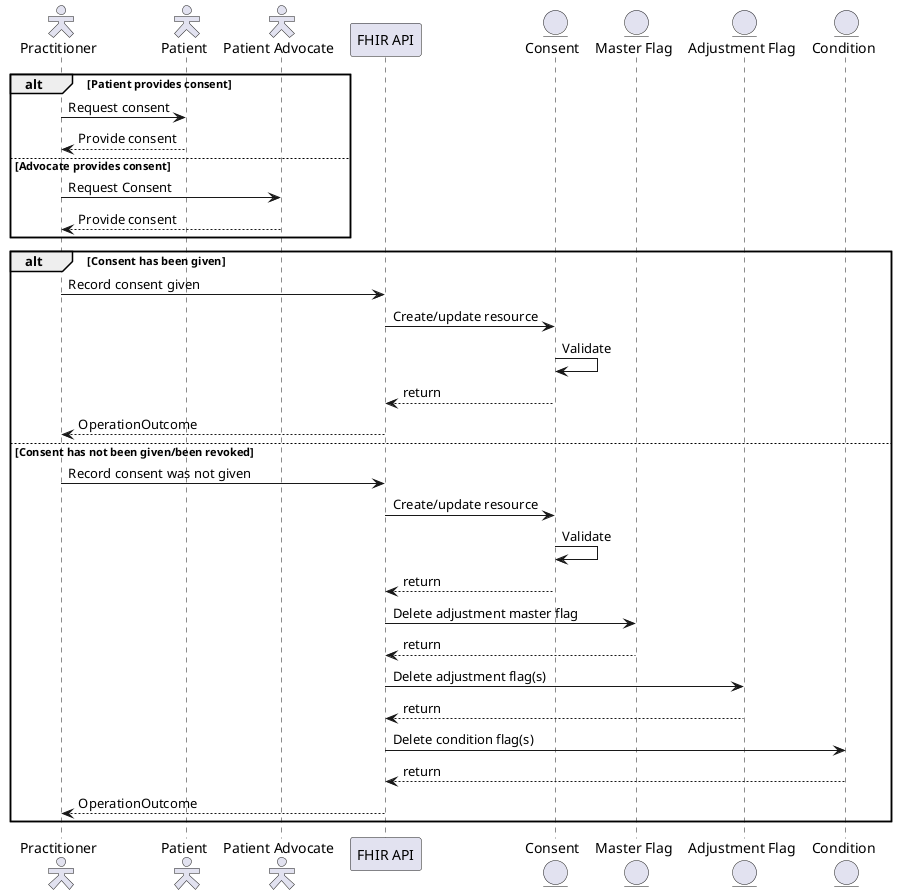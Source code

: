 @startuml

skinparam actorStyle hollow

actor        "Practitioner"     as pra
actor        "Patient"          as pat
actor        "Patient Advocate" as pad
participant  "FHIR API"         as api
entity       "Consent"          as con
entity       "Master Flag"      as mas
entity       "Adjustment Flag"  as adj
entity       "Condition"        as cod

alt Patient provides consent
  pra ->  pat : Request consent
  pra <-- pat : Provide consent
else Advocate provides consent
  pra ->  pad : Request Consent
  pra <-- pad : Provide consent
end

alt Consent has been given
  pra ->  api : Record consent given
  api ->  con : Create/update resource
  con ->  con : Validate
  api <-- con : return
  pra <-- api : OperationOutcome
else Consent has not been given/been revoked
  pra ->  api : Record consent was not given
  api ->  con : Create/update resource
  con ->  con : Validate
  api <-- con : return
  api ->  mas : Delete adjustment master flag
  api <-- mas : return
  api ->  adj : Delete adjustment flag(s)
  api <-- adj : return
  api ->  cod : Delete condition flag(s)
  api <-- cod : return
  pra <-- api : OperationOutcome
end

@enduml
